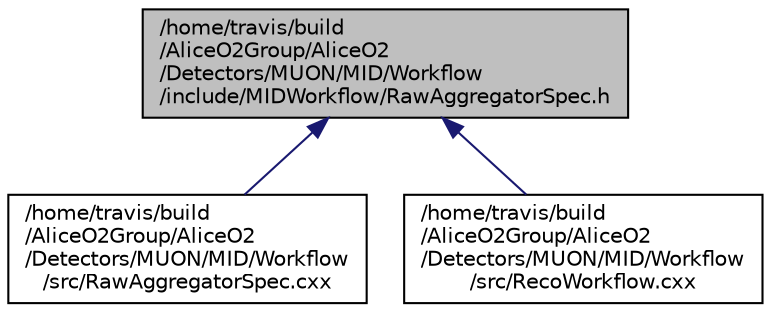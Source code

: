 digraph "/home/travis/build/AliceO2Group/AliceO2/Detectors/MUON/MID/Workflow/include/MIDWorkflow/RawAggregatorSpec.h"
{
 // INTERACTIVE_SVG=YES
  bgcolor="transparent";
  edge [fontname="Helvetica",fontsize="10",labelfontname="Helvetica",labelfontsize="10"];
  node [fontname="Helvetica",fontsize="10",shape=record];
  Node123 [label="/home/travis/build\l/AliceO2Group/AliceO2\l/Detectors/MUON/MID/Workflow\l/include/MIDWorkflow/RawAggregatorSpec.h",height=0.2,width=0.4,color="black", fillcolor="grey75", style="filled", fontcolor="black"];
  Node123 -> Node124 [dir="back",color="midnightblue",fontsize="10",style="solid",fontname="Helvetica"];
  Node124 [label="/home/travis/build\l/AliceO2Group/AliceO2\l/Detectors/MUON/MID/Workflow\l/src/RawAggregatorSpec.cxx",height=0.2,width=0.4,color="black",URL="$db/de7/RawAggregatorSpec_8cxx.html",tooltip="Data processor spec for MID raw data aggregator device. "];
  Node123 -> Node125 [dir="back",color="midnightblue",fontsize="10",style="solid",fontname="Helvetica"];
  Node125 [label="/home/travis/build\l/AliceO2Group/AliceO2\l/Detectors/MUON/MID/Workflow\l/src/RecoWorkflow.cxx",height=0.2,width=0.4,color="black",URL="$d2/de0/MUON_2MID_2Workflow_2src_2RecoWorkflow_8cxx.html",tooltip="Definition of MID reconstruction workflow. "];
}
